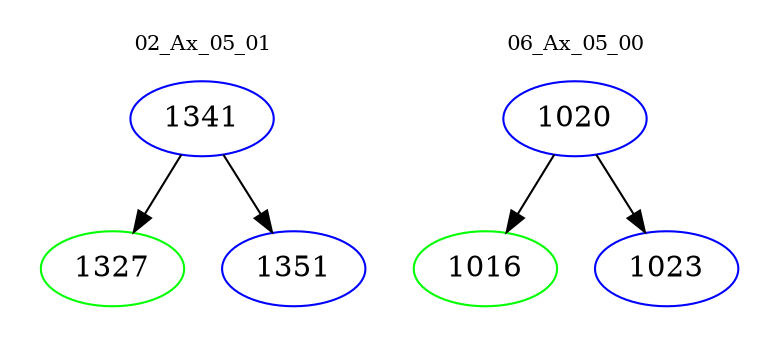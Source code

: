 digraph{
subgraph cluster_0 {
color = white
label = "02_Ax_05_01";
fontsize=10;
T0_1341 [label="1341", color="blue"]
T0_1341 -> T0_1327 [color="black"]
T0_1327 [label="1327", color="green"]
T0_1341 -> T0_1351 [color="black"]
T0_1351 [label="1351", color="blue"]
}
subgraph cluster_1 {
color = white
label = "06_Ax_05_00";
fontsize=10;
T1_1020 [label="1020", color="blue"]
T1_1020 -> T1_1016 [color="black"]
T1_1016 [label="1016", color="green"]
T1_1020 -> T1_1023 [color="black"]
T1_1023 [label="1023", color="blue"]
}
}
